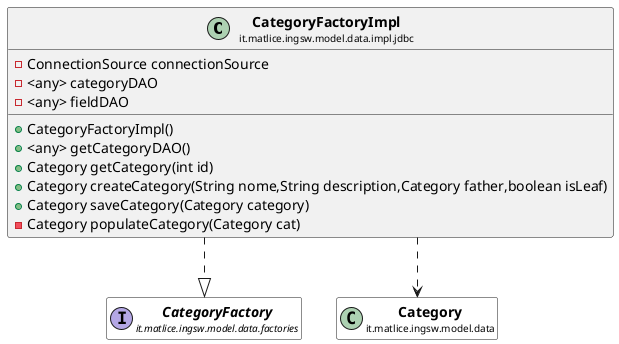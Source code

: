 @startuml

skinparam svgLinkTarget _parent
skinparam linetype ortho
set namespaceSeparator none
class "<b><size:14>CategoryFactoryImpl</b>\n<size:10>it.matlice.ingsw.model.data.impl.jdbc" as it.matlice.ingsw.model.data.impl.jdbc.CategoryFactoryImpl  [[../../../../../../../it/matlice/ingsw/model/data/impl/jdbc/CategoryFactoryImpl.html{it.matlice.ingsw.model.data.impl.jdbc.CategoryFactoryImpl}]] {
-ConnectionSource connectionSource
-<any> categoryDAO
-<any> fieldDAO
+CategoryFactoryImpl()
+<any> getCategoryDAO()
+Category getCategory(int id)
+Category createCategory(String nome,String description,Category father,boolean isLeaf)
+Category saveCategory(Category category)
-Category populateCategory(Category cat)
}


interface "<b><size:14>CategoryFactory</b>\n<size:10>it.matlice.ingsw.model.data.factories" as it.matlice.ingsw.model.data.factories.CategoryFactory  [[../../../../../../../it/matlice/ingsw/model/data/factories/CategoryFactory.html{it.matlice.ingsw.model.data.factories.CategoryFactory}]] #white {
}

hide it.matlice.ingsw.model.data.factories.CategoryFactory fields
hide it.matlice.ingsw.model.data.factories.CategoryFactory methods

it.matlice.ingsw.model.data.impl.jdbc.CategoryFactoryImpl ..|> it.matlice.ingsw.model.data.factories.CategoryFactory

class "<b><size:14>Category</b>\n<size:10>it.matlice.ingsw.model.data" as it.matlice.ingsw.model.data.Category  [[../../../../../../../it/matlice/ingsw/model/data/Category.html{it.matlice.ingsw.model.data.Category}]] #white {
}

hide it.matlice.ingsw.model.data.Category fields
hide it.matlice.ingsw.model.data.Category methods

it.matlice.ingsw.model.data.impl.jdbc.CategoryFactoryImpl ..> it.matlice.ingsw.model.data.Category


@enduml
